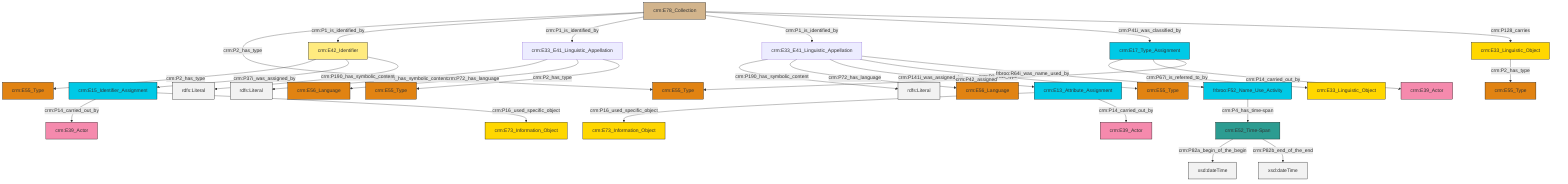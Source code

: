 graph TD
classDef Literal fill:#f2f2f2,stroke:#000000;
classDef CRM_Entity fill:#FFFFFF,stroke:#000000;
classDef Temporal_Entity fill:#00C9E6, stroke:#000000;
classDef Type fill:#E18312, stroke:#000000;
classDef Time-Span fill:#2C9C91, stroke:#000000;
classDef Appellation fill:#FFEB7F, stroke:#000000;
classDef Place fill:#008836, stroke:#000000;
classDef Persistent_Item fill:#B266B2, stroke:#000000;
classDef Conceptual_Object fill:#FFD700, stroke:#000000;
classDef Physical_Thing fill:#D2B48C, stroke:#000000;
classDef Actor fill:#f58aad, stroke:#000000;
classDef PC_Classes fill:#4ce600, stroke:#000000;
classDef Multi fill:#cccccc,stroke:#000000;

0["crm:E15_Identifier_Assignment"]:::Temporal_Entity -->|crm:P14_carried_out_by| 1["crm:E39_Actor"]:::Actor
2["crm:E78_Collection"]:::Physical_Thing -->|crm:P2_has_type| 3["crm:E55_Type"]:::Type
4["crm:E42_Identifier"]:::Appellation -->|crm:P2_has_type| 5["crm:E55_Type"]:::Type
2["crm:E78_Collection"]:::Physical_Thing -->|crm:P1_is_identified_by| 4["crm:E42_Identifier"]:::Appellation
2["crm:E78_Collection"]:::Physical_Thing -->|crm:P1_is_identified_by| 13["crm:E33_E41_Linguistic_Appellation"]:::Default
2["crm:E78_Collection"]:::Physical_Thing -->|crm:P1_is_identified_by| 17["crm:E33_E41_Linguistic_Appellation"]:::Default
6["crm:E52_Time-Span"]:::Time-Span -->|crm:P82a_begin_of_the_begin| 20[xsd:dateTime]:::Literal
4["crm:E42_Identifier"]:::Appellation -->|crm:P37i_was_assigned_by| 0["crm:E15_Identifier_Assignment"]:::Temporal_Entity
0["crm:E15_Identifier_Assignment"]:::Temporal_Entity -->|crm:P16_used_specific_object| 21["crm:E73_Information_Object"]:::Conceptual_Object
13["crm:E33_E41_Linguistic_Appellation"]:::Default -->|crm:P190_has_symbolic_content| 22[rdfs:Literal]:::Literal
17["crm:E33_E41_Linguistic_Appellation"]:::Default -->|crm:P190_has_symbolic_content| 25[rdfs:Literal]:::Literal
13["crm:E33_E41_Linguistic_Appellation"]:::Default -->|crm:P72_has_language| 26["crm:E56_Language"]:::Type
29["crm:E33_Linguistic_Object"]:::Conceptual_Object -->|crm:P2_has_type| 30["crm:E55_Type"]:::Type
18["crm:E17_Type_Assignment"]:::Temporal_Entity -->|crm:P67i_is_referred_to_by| 27["crm:E33_Linguistic_Object"]:::Conceptual_Object
18["crm:E17_Type_Assignment"]:::Temporal_Entity -->|crm:P14_carried_out_by| 37["crm:E39_Actor"]:::Actor
17["crm:E33_E41_Linguistic_Appellation"]:::Default -->|crm:P72_has_language| 33["crm:E56_Language"]:::Type
13["crm:E33_E41_Linguistic_Appellation"]:::Default -->|crm:P2_has_type| 23["crm:E55_Type"]:::Type
2["crm:E78_Collection"]:::Physical_Thing -->|crm:P41i_was_classified_by| 18["crm:E17_Type_Assignment"]:::Temporal_Entity
6["crm:E52_Time-Span"]:::Time-Span -->|crm:P82b_end_of_the_end| 39[xsd:dateTime]:::Literal
4["crm:E42_Identifier"]:::Appellation -->|crm:P190_has_symbolic_content| 40[rdfs:Literal]:::Literal
17["crm:E33_E41_Linguistic_Appellation"]:::Default -->|crm:P141i_was_assigned_by| 41["crm:E13_Attribute_Assignment"]:::Temporal_Entity
14["frbroo:F52_Name_Use_Activity"]:::Temporal_Entity -->|crm:P4_has_time-span| 6["crm:E52_Time-Span"]:::Time-Span
17["crm:E33_E41_Linguistic_Appellation"]:::Default -->|crm:P2_has_type| 47["crm:E55_Type"]:::Type
41["crm:E13_Attribute_Assignment"]:::Temporal_Entity -->|crm:P16_used_specific_object| 9["crm:E73_Information_Object"]:::Conceptual_Object
18["crm:E17_Type_Assignment"]:::Temporal_Entity -->|crm:P42_assigned| 3["crm:E55_Type"]:::Type
2["crm:E78_Collection"]:::Physical_Thing -->|crm:P128_carries| 29["crm:E33_Linguistic_Object"]:::Conceptual_Object
41["crm:E13_Attribute_Assignment"]:::Temporal_Entity -->|crm:P14_carried_out_by| 43["crm:E39_Actor"]:::Actor
17["crm:E33_E41_Linguistic_Appellation"]:::Default -->|frbroo:R64i_was_name_used_by| 14["frbroo:F52_Name_Use_Activity"]:::Temporal_Entity